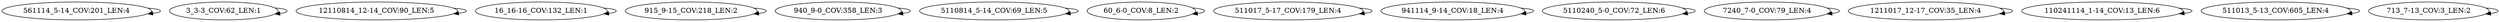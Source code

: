 digraph G {
    "561114_5-14_COV:201_LEN:4" -> "561114_5-14_COV:201_LEN:4";
    "3_3-3_COV:62_LEN:1" -> "3_3-3_COV:62_LEN:1";
    "12110814_12-14_COV:90_LEN:5" -> "12110814_12-14_COV:90_LEN:5";
    "16_16-16_COV:132_LEN:1" -> "16_16-16_COV:132_LEN:1";
    "915_9-15_COV:218_LEN:2" -> "915_9-15_COV:218_LEN:2";
    "940_9-0_COV:358_LEN:3" -> "940_9-0_COV:358_LEN:3";
    "5110814_5-14_COV:69_LEN:5" -> "5110814_5-14_COV:69_LEN:5";
    "60_6-0_COV:8_LEN:2" -> "60_6-0_COV:8_LEN:2";
    "511017_5-17_COV:179_LEN:4" -> "511017_5-17_COV:179_LEN:4";
    "941114_9-14_COV:18_LEN:4" -> "941114_9-14_COV:18_LEN:4";
    "5110240_5-0_COV:72_LEN:6" -> "5110240_5-0_COV:72_LEN:6";
    "7240_7-0_COV:79_LEN:4" -> "7240_7-0_COV:79_LEN:4";
    "1211017_12-17_COV:35_LEN:4" -> "1211017_12-17_COV:35_LEN:4";
    "110241114_1-14_COV:13_LEN:6" -> "110241114_1-14_COV:13_LEN:6";
    "511013_5-13_COV:605_LEN:4" -> "511013_5-13_COV:605_LEN:4";
    "713_7-13_COV:3_LEN:2" -> "713_7-13_COV:3_LEN:2";
}
